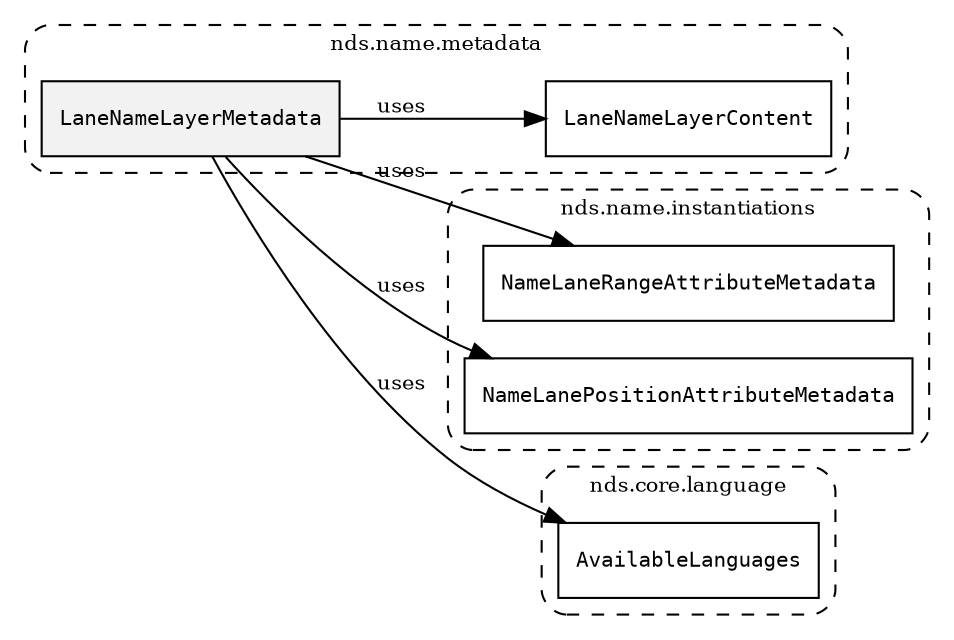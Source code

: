 /**
 * This dot file creates symbol collaboration diagram for LaneNameLayerMetadata.
 */
digraph ZSERIO
{
    node [shape=box, fontsize=10];
    rankdir="LR";
    fontsize=10;
    tooltip="LaneNameLayerMetadata collaboration diagram";

    subgraph "cluster_nds.name.metadata"
    {
        style="dashed, rounded";
        label="nds.name.metadata";
        tooltip="Package nds.name.metadata";
        href="../../../content/packages/nds.name.metadata.html#Package-nds-name-metadata";
        target="_parent";

        "LaneNameLayerMetadata" [style="filled", fillcolor="#0000000D", target="_parent", label=<<font face="monospace"><table align="center" border="0" cellspacing="0" cellpadding="0"><tr><td href="../../../content/packages/nds.name.metadata.html#Structure-LaneNameLayerMetadata" title="Structure defined in nds.name.metadata">LaneNameLayerMetadata</td></tr></table></font>>];
        "LaneNameLayerContent" [target="_parent", label=<<font face="monospace"><table align="center" border="0" cellspacing="0" cellpadding="0"><tr><td href="../../../content/packages/nds.name.metadata.html#Bitmask-LaneNameLayerContent" title="Bitmask defined in nds.name.metadata">LaneNameLayerContent</td></tr></table></font>>];
    }

    subgraph "cluster_nds.name.instantiations"
    {
        style="dashed, rounded";
        label="nds.name.instantiations";
        tooltip="Package nds.name.instantiations";
        href="../../../content/packages/nds.name.instantiations.html#Package-nds-name-instantiations";
        target="_parent";

        "NameLaneRangeAttributeMetadata" [target="_parent", label=<<font face="monospace"><table align="center" border="0" cellspacing="0" cellpadding="0"><tr><td href="../../../content/packages/nds.name.instantiations.html#InstantiateType-NameLaneRangeAttributeMetadata" title="InstantiateType defined in nds.name.instantiations">NameLaneRangeAttributeMetadata</td></tr></table></font>>];
        "NameLanePositionAttributeMetadata" [target="_parent", label=<<font face="monospace"><table align="center" border="0" cellspacing="0" cellpadding="0"><tr><td href="../../../content/packages/nds.name.instantiations.html#InstantiateType-NameLanePositionAttributeMetadata" title="InstantiateType defined in nds.name.instantiations">NameLanePositionAttributeMetadata</td></tr></table></font>>];
    }

    subgraph "cluster_nds.core.language"
    {
        style="dashed, rounded";
        label="nds.core.language";
        tooltip="Package nds.core.language";
        href="../../../content/packages/nds.core.language.html#Package-nds-core-language";
        target="_parent";

        "AvailableLanguages" [target="_parent", label=<<font face="monospace"><table align="center" border="0" cellspacing="0" cellpadding="0"><tr><td href="../../../content/packages/nds.core.language.html#Structure-AvailableLanguages" title="Structure defined in nds.core.language">AvailableLanguages</td></tr></table></font>>];
    }

    "LaneNameLayerMetadata" -> "LaneNameLayerContent" [label="uses", fontsize=10];
    "LaneNameLayerMetadata" -> "NameLaneRangeAttributeMetadata" [label="uses", fontsize=10];
    "LaneNameLayerMetadata" -> "NameLanePositionAttributeMetadata" [label="uses", fontsize=10];
    "LaneNameLayerMetadata" -> "AvailableLanguages" [label="uses", fontsize=10];
}
